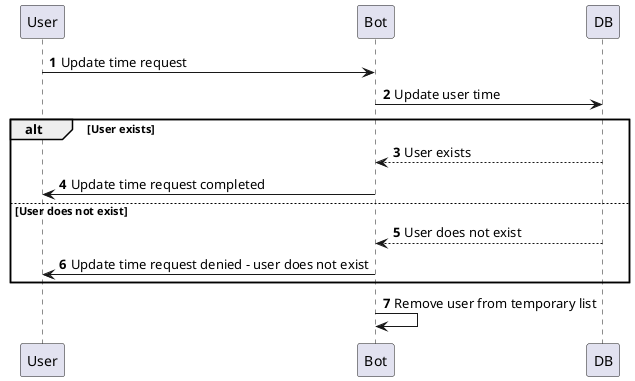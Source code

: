 @startuml
'https://plantuml.com/sequence-diagram

autonumber

User -> Bot: Update time request
Bot -> DB: Update user time
alt User exists
    DB --> Bot: User exists
    Bot -> User: Update time request completed
else User does not exist
    DB --> Bot: User does not exist
    Bot -> User: Update time request denied - user does not exist
end
Bot -> Bot: Remove user from temporary list
@enduml
